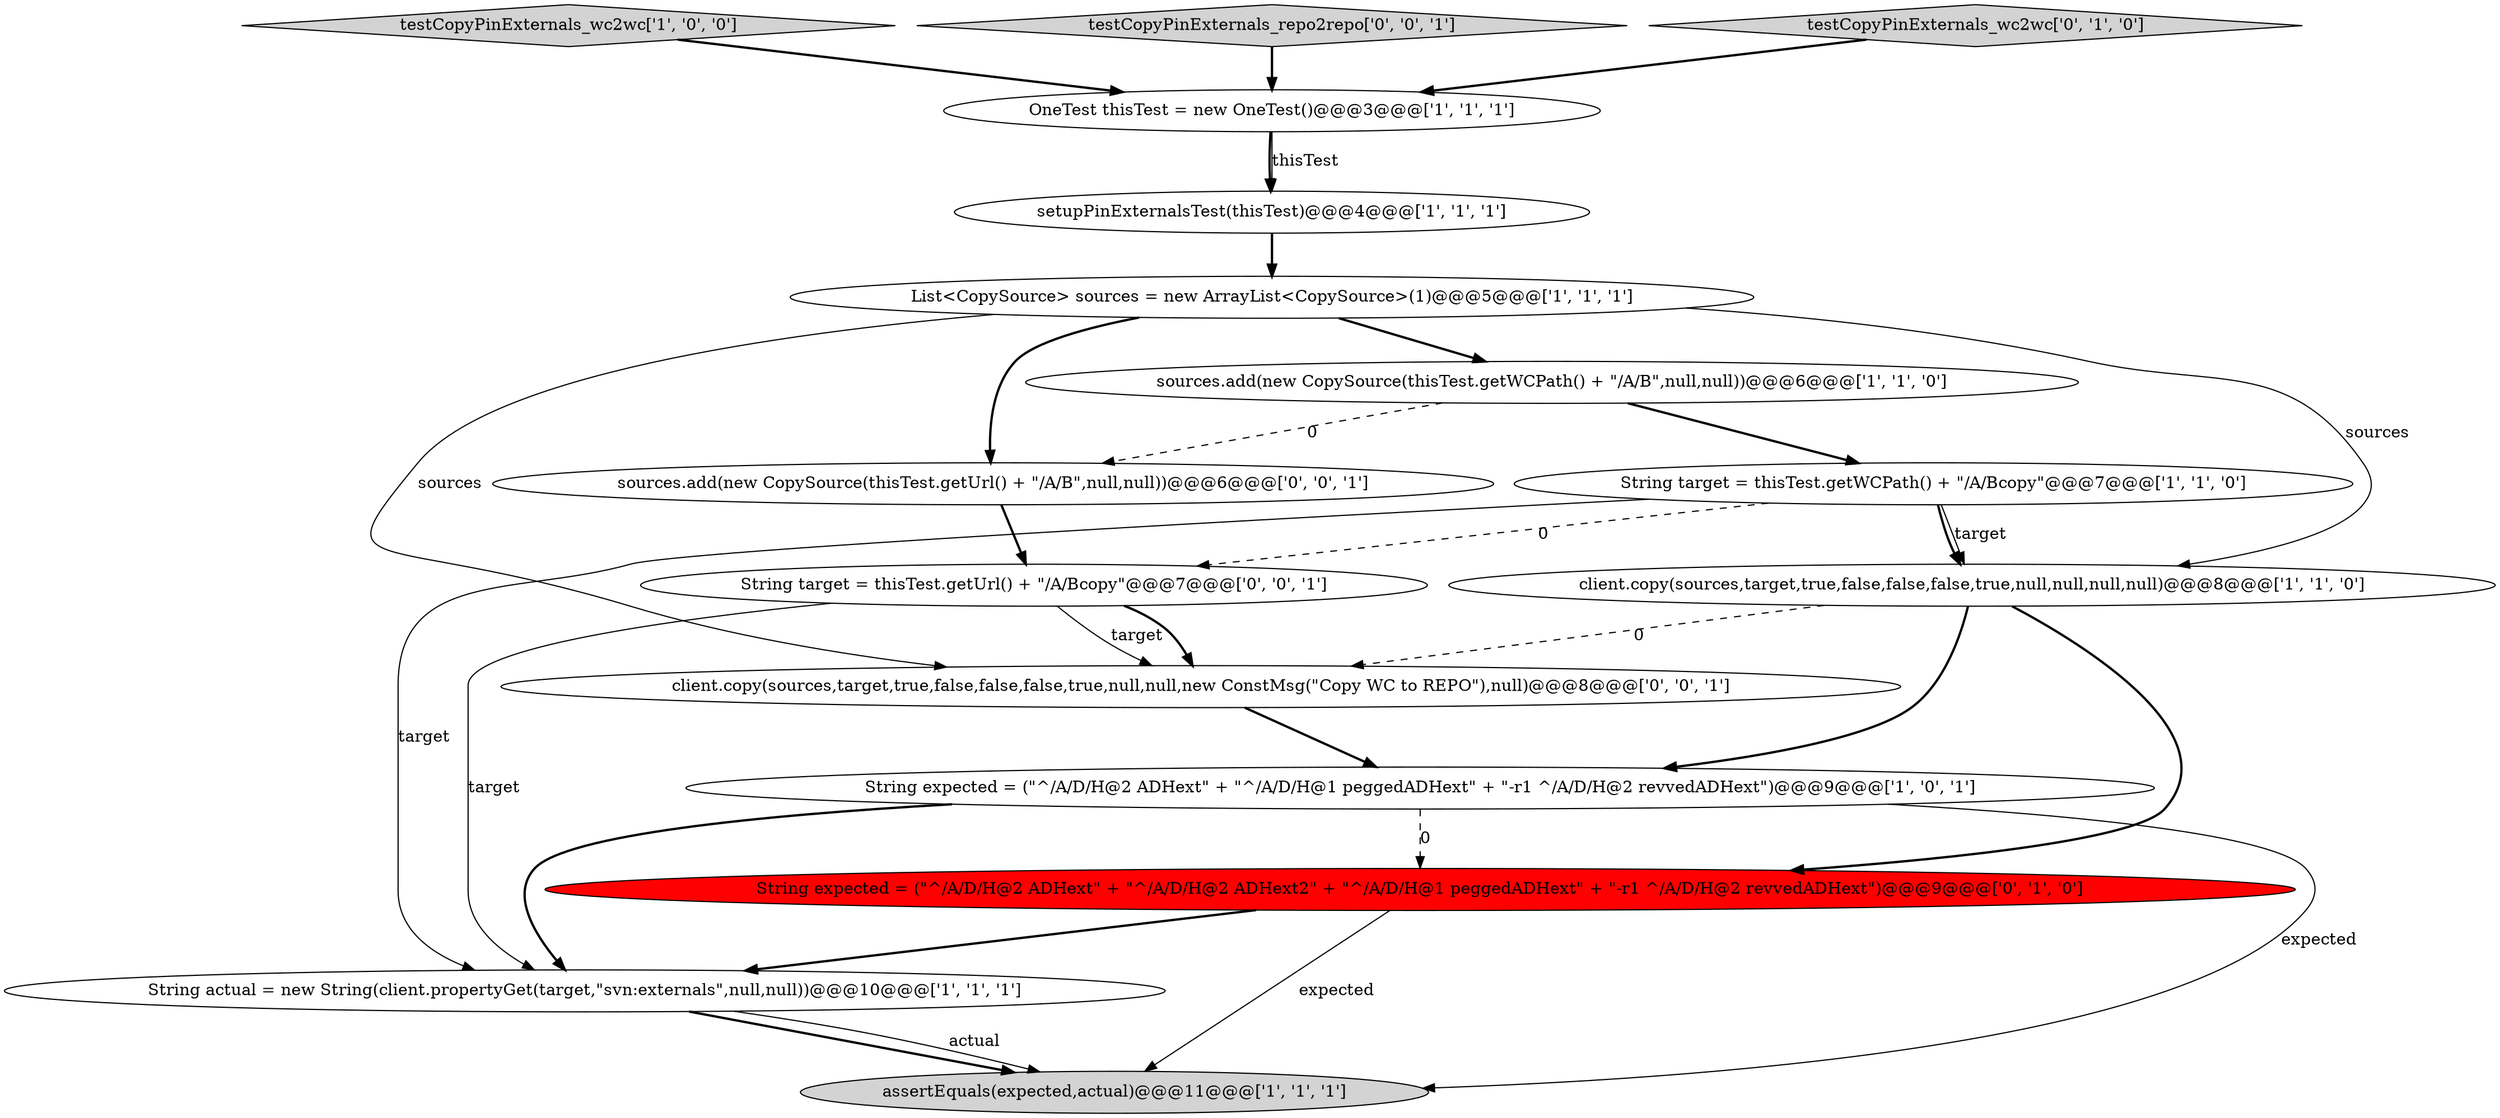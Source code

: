 digraph {
8 [style = filled, label = "List<CopySource> sources = new ArrayList<CopySource>(1)@@@5@@@['1', '1', '1']", fillcolor = white, shape = ellipse image = "AAA0AAABBB1BBB"];
6 [style = filled, label = "String target = thisTest.getWCPath() + \"/A/Bcopy\"@@@7@@@['1', '1', '0']", fillcolor = white, shape = ellipse image = "AAA0AAABBB1BBB"];
1 [style = filled, label = "String expected = (\"^/A/D/H@2 ADHext\" + \"^/A/D/H@1 peggedADHext\" + \"-r1 ^/A/D/H@2 revvedADHext\")@@@9@@@['1', '0', '1']", fillcolor = white, shape = ellipse image = "AAA0AAABBB1BBB"];
10 [style = filled, label = "String expected = (\"^/A/D/H@2 ADHext\" + \"^/A/D/H@2 ADHext2\" + \"^/A/D/H@1 peggedADHext\" + \"-r1 ^/A/D/H@2 revvedADHext\")@@@9@@@['0', '1', '0']", fillcolor = red, shape = ellipse image = "AAA1AAABBB2BBB"];
5 [style = filled, label = "String actual = new String(client.propertyGet(target,\"svn:externals\",null,null))@@@10@@@['1', '1', '1']", fillcolor = white, shape = ellipse image = "AAA0AAABBB1BBB"];
7 [style = filled, label = "OneTest thisTest = new OneTest()@@@3@@@['1', '1', '1']", fillcolor = white, shape = ellipse image = "AAA0AAABBB1BBB"];
4 [style = filled, label = "client.copy(sources,target,true,false,false,false,true,null,null,null,null)@@@8@@@['1', '1', '0']", fillcolor = white, shape = ellipse image = "AAA0AAABBB1BBB"];
0 [style = filled, label = "testCopyPinExternals_wc2wc['1', '0', '0']", fillcolor = lightgray, shape = diamond image = "AAA0AAABBB1BBB"];
13 [style = filled, label = "sources.add(new CopySource(thisTest.getUrl() + \"/A/B\",null,null))@@@6@@@['0', '0', '1']", fillcolor = white, shape = ellipse image = "AAA0AAABBB3BBB"];
2 [style = filled, label = "setupPinExternalsTest(thisTest)@@@4@@@['1', '1', '1']", fillcolor = white, shape = ellipse image = "AAA0AAABBB1BBB"];
15 [style = filled, label = "client.copy(sources,target,true,false,false,false,true,null,null,new ConstMsg(\"Copy WC to REPO\"),null)@@@8@@@['0', '0', '1']", fillcolor = white, shape = ellipse image = "AAA0AAABBB3BBB"];
14 [style = filled, label = "testCopyPinExternals_repo2repo['0', '0', '1']", fillcolor = lightgray, shape = diamond image = "AAA0AAABBB3BBB"];
12 [style = filled, label = "String target = thisTest.getUrl() + \"/A/Bcopy\"@@@7@@@['0', '0', '1']", fillcolor = white, shape = ellipse image = "AAA0AAABBB3BBB"];
9 [style = filled, label = "assertEquals(expected,actual)@@@11@@@['1', '1', '1']", fillcolor = lightgray, shape = ellipse image = "AAA0AAABBB1BBB"];
11 [style = filled, label = "testCopyPinExternals_wc2wc['0', '1', '0']", fillcolor = lightgray, shape = diamond image = "AAA0AAABBB2BBB"];
3 [style = filled, label = "sources.add(new CopySource(thisTest.getWCPath() + \"/A/B\",null,null))@@@6@@@['1', '1', '0']", fillcolor = white, shape = ellipse image = "AAA0AAABBB1BBB"];
1->5 [style = bold, label=""];
4->10 [style = bold, label=""];
8->4 [style = solid, label="sources"];
5->9 [style = bold, label=""];
12->15 [style = solid, label="target"];
8->15 [style = solid, label="sources"];
6->4 [style = solid, label="target"];
8->3 [style = bold, label=""];
12->15 [style = bold, label=""];
3->6 [style = bold, label=""];
1->10 [style = dashed, label="0"];
12->5 [style = solid, label="target"];
3->13 [style = dashed, label="0"];
10->9 [style = solid, label="expected"];
14->7 [style = bold, label=""];
0->7 [style = bold, label=""];
6->12 [style = dashed, label="0"];
6->4 [style = bold, label=""];
6->5 [style = solid, label="target"];
13->12 [style = bold, label=""];
10->5 [style = bold, label=""];
5->9 [style = solid, label="actual"];
7->2 [style = bold, label=""];
4->15 [style = dashed, label="0"];
4->1 [style = bold, label=""];
1->9 [style = solid, label="expected"];
7->2 [style = solid, label="thisTest"];
11->7 [style = bold, label=""];
8->13 [style = bold, label=""];
2->8 [style = bold, label=""];
15->1 [style = bold, label=""];
}
